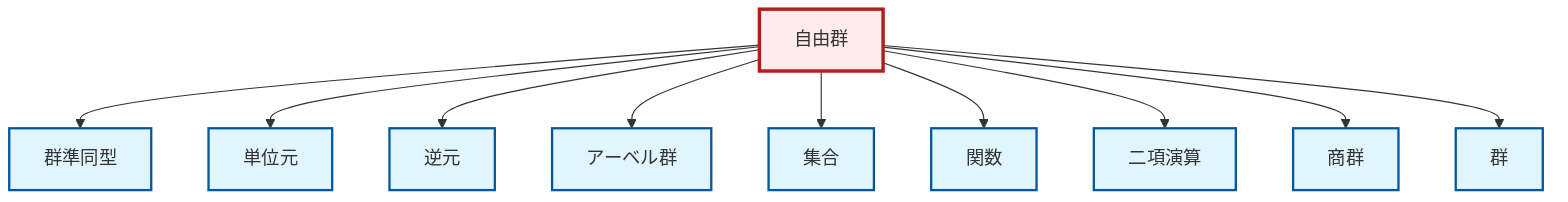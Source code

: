graph TD
    classDef definition fill:#e1f5fe,stroke:#01579b,stroke-width:2px
    classDef theorem fill:#f3e5f5,stroke:#4a148c,stroke-width:2px
    classDef axiom fill:#fff3e0,stroke:#e65100,stroke-width:2px
    classDef example fill:#e8f5e9,stroke:#1b5e20,stroke-width:2px
    classDef current fill:#ffebee,stroke:#b71c1c,stroke-width:3px
    def-inverse-element["逆元"]:::definition
    def-function["関数"]:::definition
    def-homomorphism["群準同型"]:::definition
    def-group["群"]:::definition
    def-binary-operation["二項演算"]:::definition
    def-free-group["自由群"]:::definition
    def-set["集合"]:::definition
    def-abelian-group["アーベル群"]:::definition
    def-identity-element["単位元"]:::definition
    def-quotient-group["商群"]:::definition
    def-free-group --> def-homomorphism
    def-free-group --> def-identity-element
    def-free-group --> def-inverse-element
    def-free-group --> def-abelian-group
    def-free-group --> def-set
    def-free-group --> def-function
    def-free-group --> def-binary-operation
    def-free-group --> def-quotient-group
    def-free-group --> def-group
    class def-free-group current